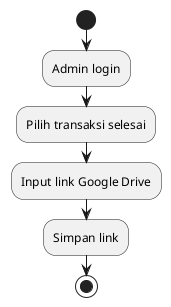 @startuml
start
:Admin login;
:Pilih transaksi selesai;
:Input link Google Drive;
:Simpan link;
stop
@enduml